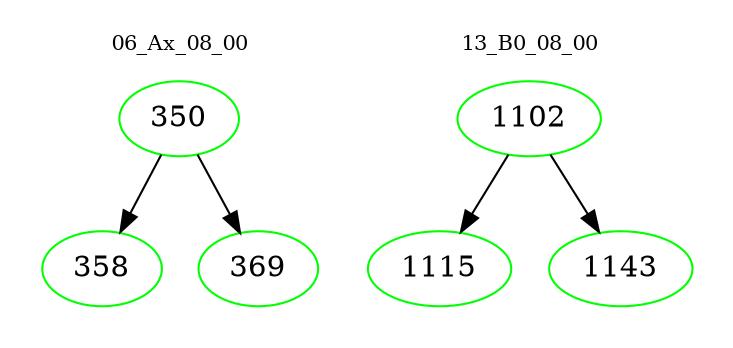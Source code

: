 digraph{
subgraph cluster_0 {
color = white
label = "06_Ax_08_00";
fontsize=10;
T0_350 [label="350", color="green"]
T0_350 -> T0_358 [color="black"]
T0_358 [label="358", color="green"]
T0_350 -> T0_369 [color="black"]
T0_369 [label="369", color="green"]
}
subgraph cluster_1 {
color = white
label = "13_B0_08_00";
fontsize=10;
T1_1102 [label="1102", color="green"]
T1_1102 -> T1_1115 [color="black"]
T1_1115 [label="1115", color="green"]
T1_1102 -> T1_1143 [color="black"]
T1_1143 [label="1143", color="green"]
}
}
